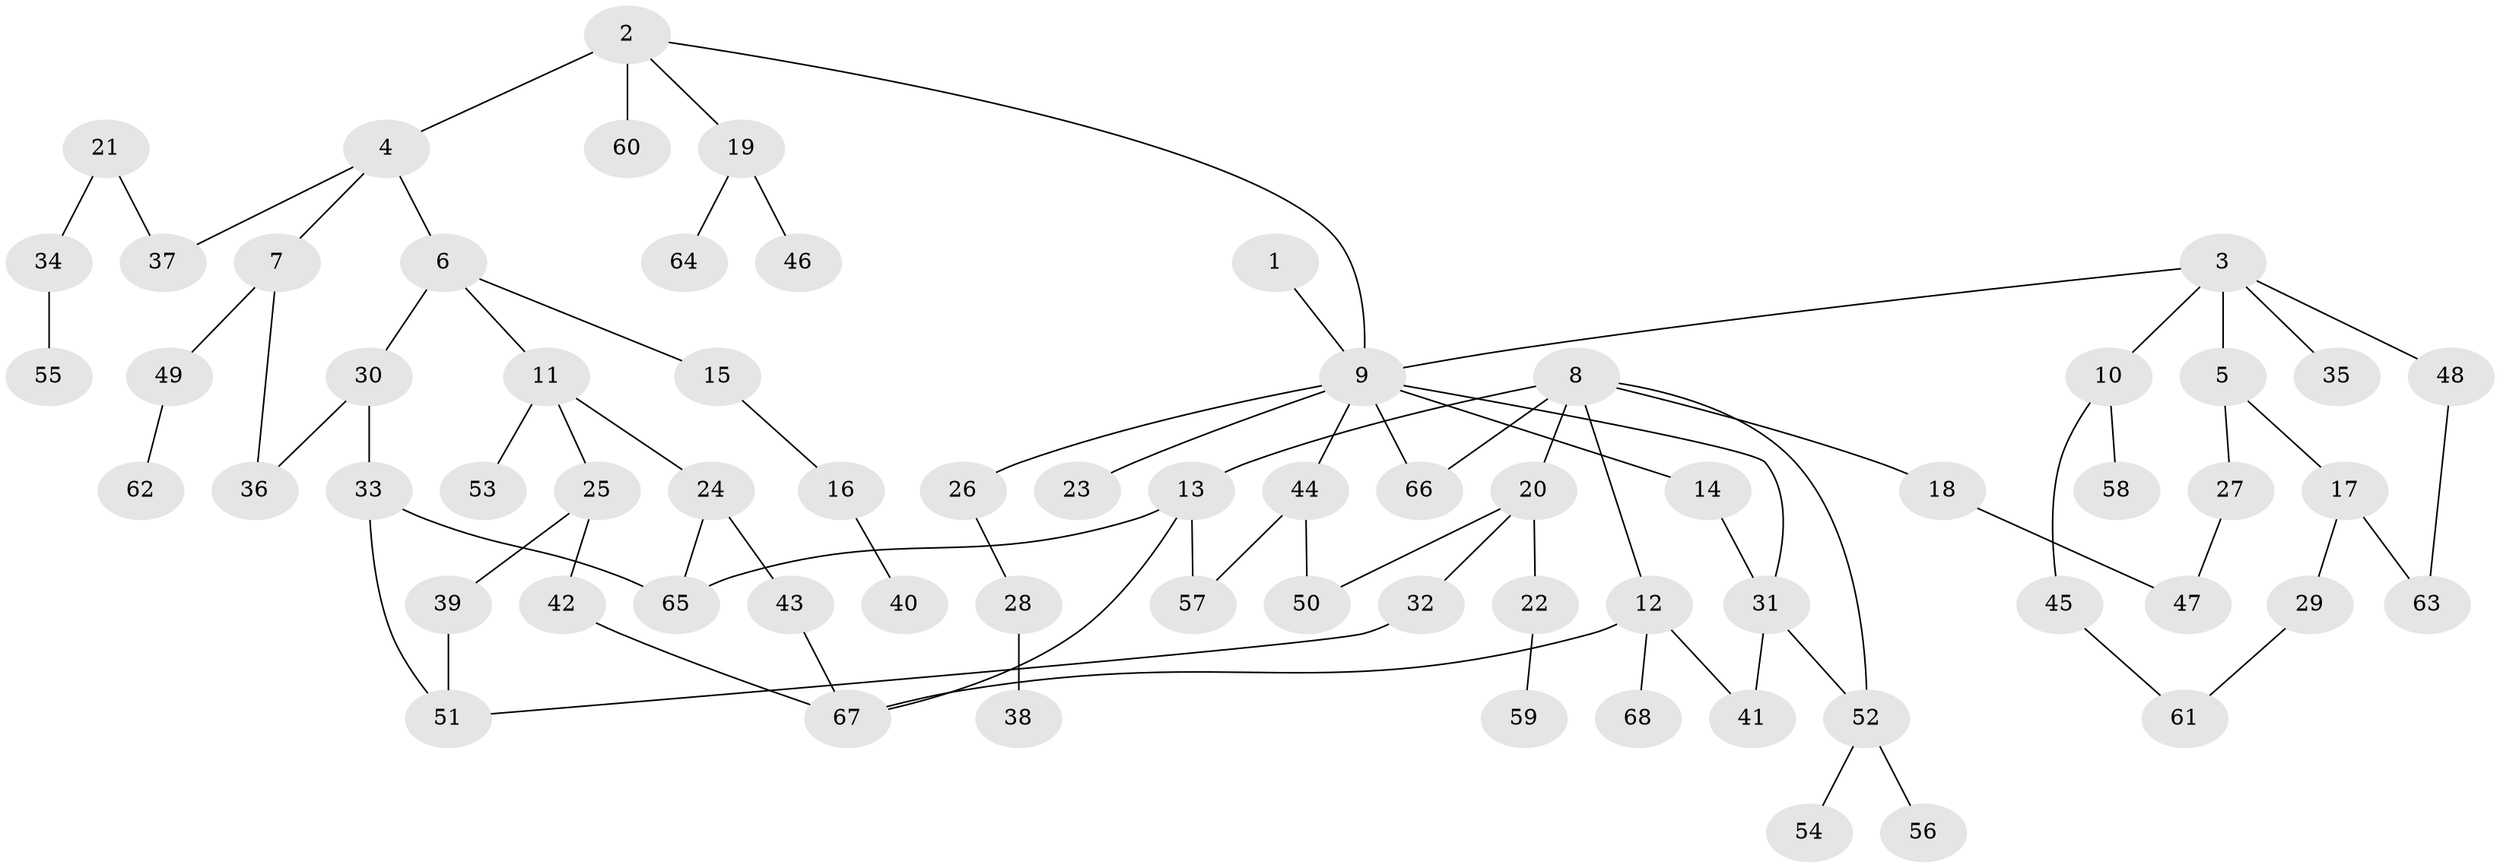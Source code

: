 // original degree distribution, {1: 0.29896907216494845, 10: 0.010309278350515464, 5: 0.030927835051546393, 3: 0.20618556701030927, 4: 0.10309278350515463, 6: 0.010309278350515464, 2: 0.3402061855670103}
// Generated by graph-tools (version 1.1) at 2025/35/03/04/25 23:35:59]
// undirected, 68 vertices, 83 edges
graph export_dot {
  node [color=gray90,style=filled];
  1;
  2;
  3;
  4;
  5;
  6;
  7;
  8;
  9;
  10;
  11;
  12;
  13;
  14;
  15;
  16;
  17;
  18;
  19;
  20;
  21;
  22;
  23;
  24;
  25;
  26;
  27;
  28;
  29;
  30;
  31;
  32;
  33;
  34;
  35;
  36;
  37;
  38;
  39;
  40;
  41;
  42;
  43;
  44;
  45;
  46;
  47;
  48;
  49;
  50;
  51;
  52;
  53;
  54;
  55;
  56;
  57;
  58;
  59;
  60;
  61;
  62;
  63;
  64;
  65;
  66;
  67;
  68;
  1 -- 9 [weight=1.0];
  2 -- 4 [weight=1.0];
  2 -- 9 [weight=1.0];
  2 -- 19 [weight=1.0];
  2 -- 60 [weight=2.0];
  3 -- 5 [weight=1.0];
  3 -- 9 [weight=1.0];
  3 -- 10 [weight=1.0];
  3 -- 35 [weight=1.0];
  3 -- 48 [weight=1.0];
  4 -- 6 [weight=1.0];
  4 -- 7 [weight=1.0];
  4 -- 37 [weight=1.0];
  5 -- 17 [weight=1.0];
  5 -- 27 [weight=1.0];
  6 -- 11 [weight=1.0];
  6 -- 15 [weight=1.0];
  6 -- 30 [weight=1.0];
  7 -- 36 [weight=1.0];
  7 -- 49 [weight=1.0];
  8 -- 12 [weight=1.0];
  8 -- 13 [weight=1.0];
  8 -- 18 [weight=1.0];
  8 -- 20 [weight=1.0];
  8 -- 52 [weight=1.0];
  8 -- 66 [weight=1.0];
  9 -- 14 [weight=1.0];
  9 -- 23 [weight=1.0];
  9 -- 26 [weight=1.0];
  9 -- 31 [weight=1.0];
  9 -- 44 [weight=1.0];
  9 -- 66 [weight=1.0];
  10 -- 45 [weight=1.0];
  10 -- 58 [weight=1.0];
  11 -- 24 [weight=1.0];
  11 -- 25 [weight=1.0];
  11 -- 53 [weight=1.0];
  12 -- 41 [weight=1.0];
  12 -- 67 [weight=1.0];
  12 -- 68 [weight=1.0];
  13 -- 57 [weight=1.0];
  13 -- 65 [weight=1.0];
  13 -- 67 [weight=1.0];
  14 -- 31 [weight=1.0];
  15 -- 16 [weight=1.0];
  16 -- 40 [weight=1.0];
  17 -- 29 [weight=1.0];
  17 -- 63 [weight=1.0];
  18 -- 47 [weight=1.0];
  19 -- 46 [weight=1.0];
  19 -- 64 [weight=1.0];
  20 -- 22 [weight=1.0];
  20 -- 32 [weight=1.0];
  20 -- 50 [weight=1.0];
  21 -- 34 [weight=1.0];
  21 -- 37 [weight=1.0];
  22 -- 59 [weight=1.0];
  24 -- 43 [weight=1.0];
  24 -- 65 [weight=1.0];
  25 -- 39 [weight=1.0];
  25 -- 42 [weight=1.0];
  26 -- 28 [weight=1.0];
  27 -- 47 [weight=1.0];
  28 -- 38 [weight=1.0];
  29 -- 61 [weight=1.0];
  30 -- 33 [weight=1.0];
  30 -- 36 [weight=1.0];
  31 -- 41 [weight=1.0];
  31 -- 52 [weight=1.0];
  32 -- 51 [weight=1.0];
  33 -- 51 [weight=1.0];
  33 -- 65 [weight=1.0];
  34 -- 55 [weight=1.0];
  39 -- 51 [weight=1.0];
  42 -- 67 [weight=1.0];
  43 -- 67 [weight=1.0];
  44 -- 50 [weight=1.0];
  44 -- 57 [weight=1.0];
  45 -- 61 [weight=1.0];
  48 -- 63 [weight=1.0];
  49 -- 62 [weight=1.0];
  52 -- 54 [weight=1.0];
  52 -- 56 [weight=1.0];
}
